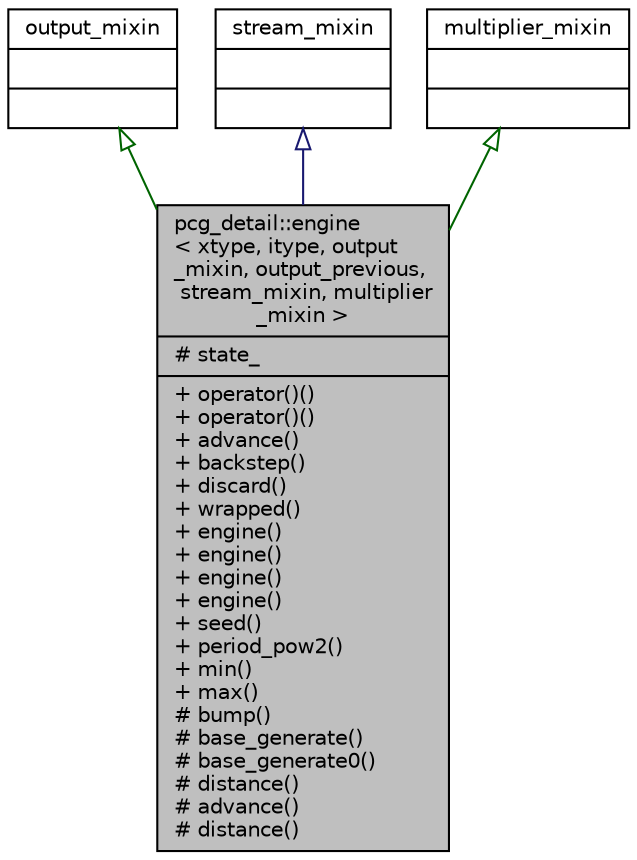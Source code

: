 digraph "pcg_detail::engine&lt; xtype, itype, output_mixin, output_previous, stream_mixin, multiplier_mixin &gt;"
{
 // INTERACTIVE_SVG=YES
  bgcolor="transparent";
  edge [fontname="Helvetica",fontsize="10",labelfontname="Helvetica",labelfontsize="10"];
  node [fontname="Helvetica",fontsize="10",shape=record];
  Node1 [label="{pcg_detail::engine\l\< xtype, itype, output\l_mixin, output_previous,\l stream_mixin, multiplier\l_mixin \>\n|# state_\l|+ operator()()\l+ operator()()\l+ advance()\l+ backstep()\l+ discard()\l+ wrapped()\l+ engine()\l+ engine()\l+ engine()\l+ engine()\l+ seed()\l+ period_pow2()\l+ min()\l+ max()\l# bump()\l# base_generate()\l# base_generate0()\l# distance()\l# advance()\l# distance()\l}",height=0.2,width=0.4,color="black", fillcolor="grey75", style="filled" fontcolor="black"];
  Node2 -> Node1 [dir="back",color="darkgreen",fontsize="10",style="solid",arrowtail="onormal",fontname="Helvetica"];
  Node2 [label="{output_mixin\n||}",height=0.2,width=0.4,color="black",URL="$d9/d91/classoutput__mixin.html"];
  Node3 -> Node1 [dir="back",color="midnightblue",fontsize="10",style="solid",arrowtail="onormal",fontname="Helvetica"];
  Node3 [label="{stream_mixin\n||}",height=0.2,width=0.4,color="black",URL="$db/d32/classstream__mixin.html"];
  Node4 -> Node1 [dir="back",color="darkgreen",fontsize="10",style="solid",arrowtail="onormal",fontname="Helvetica"];
  Node4 [label="{multiplier_mixin\n||}",height=0.2,width=0.4,color="black",URL="$da/dc3/classmultiplier__mixin.html"];
}
